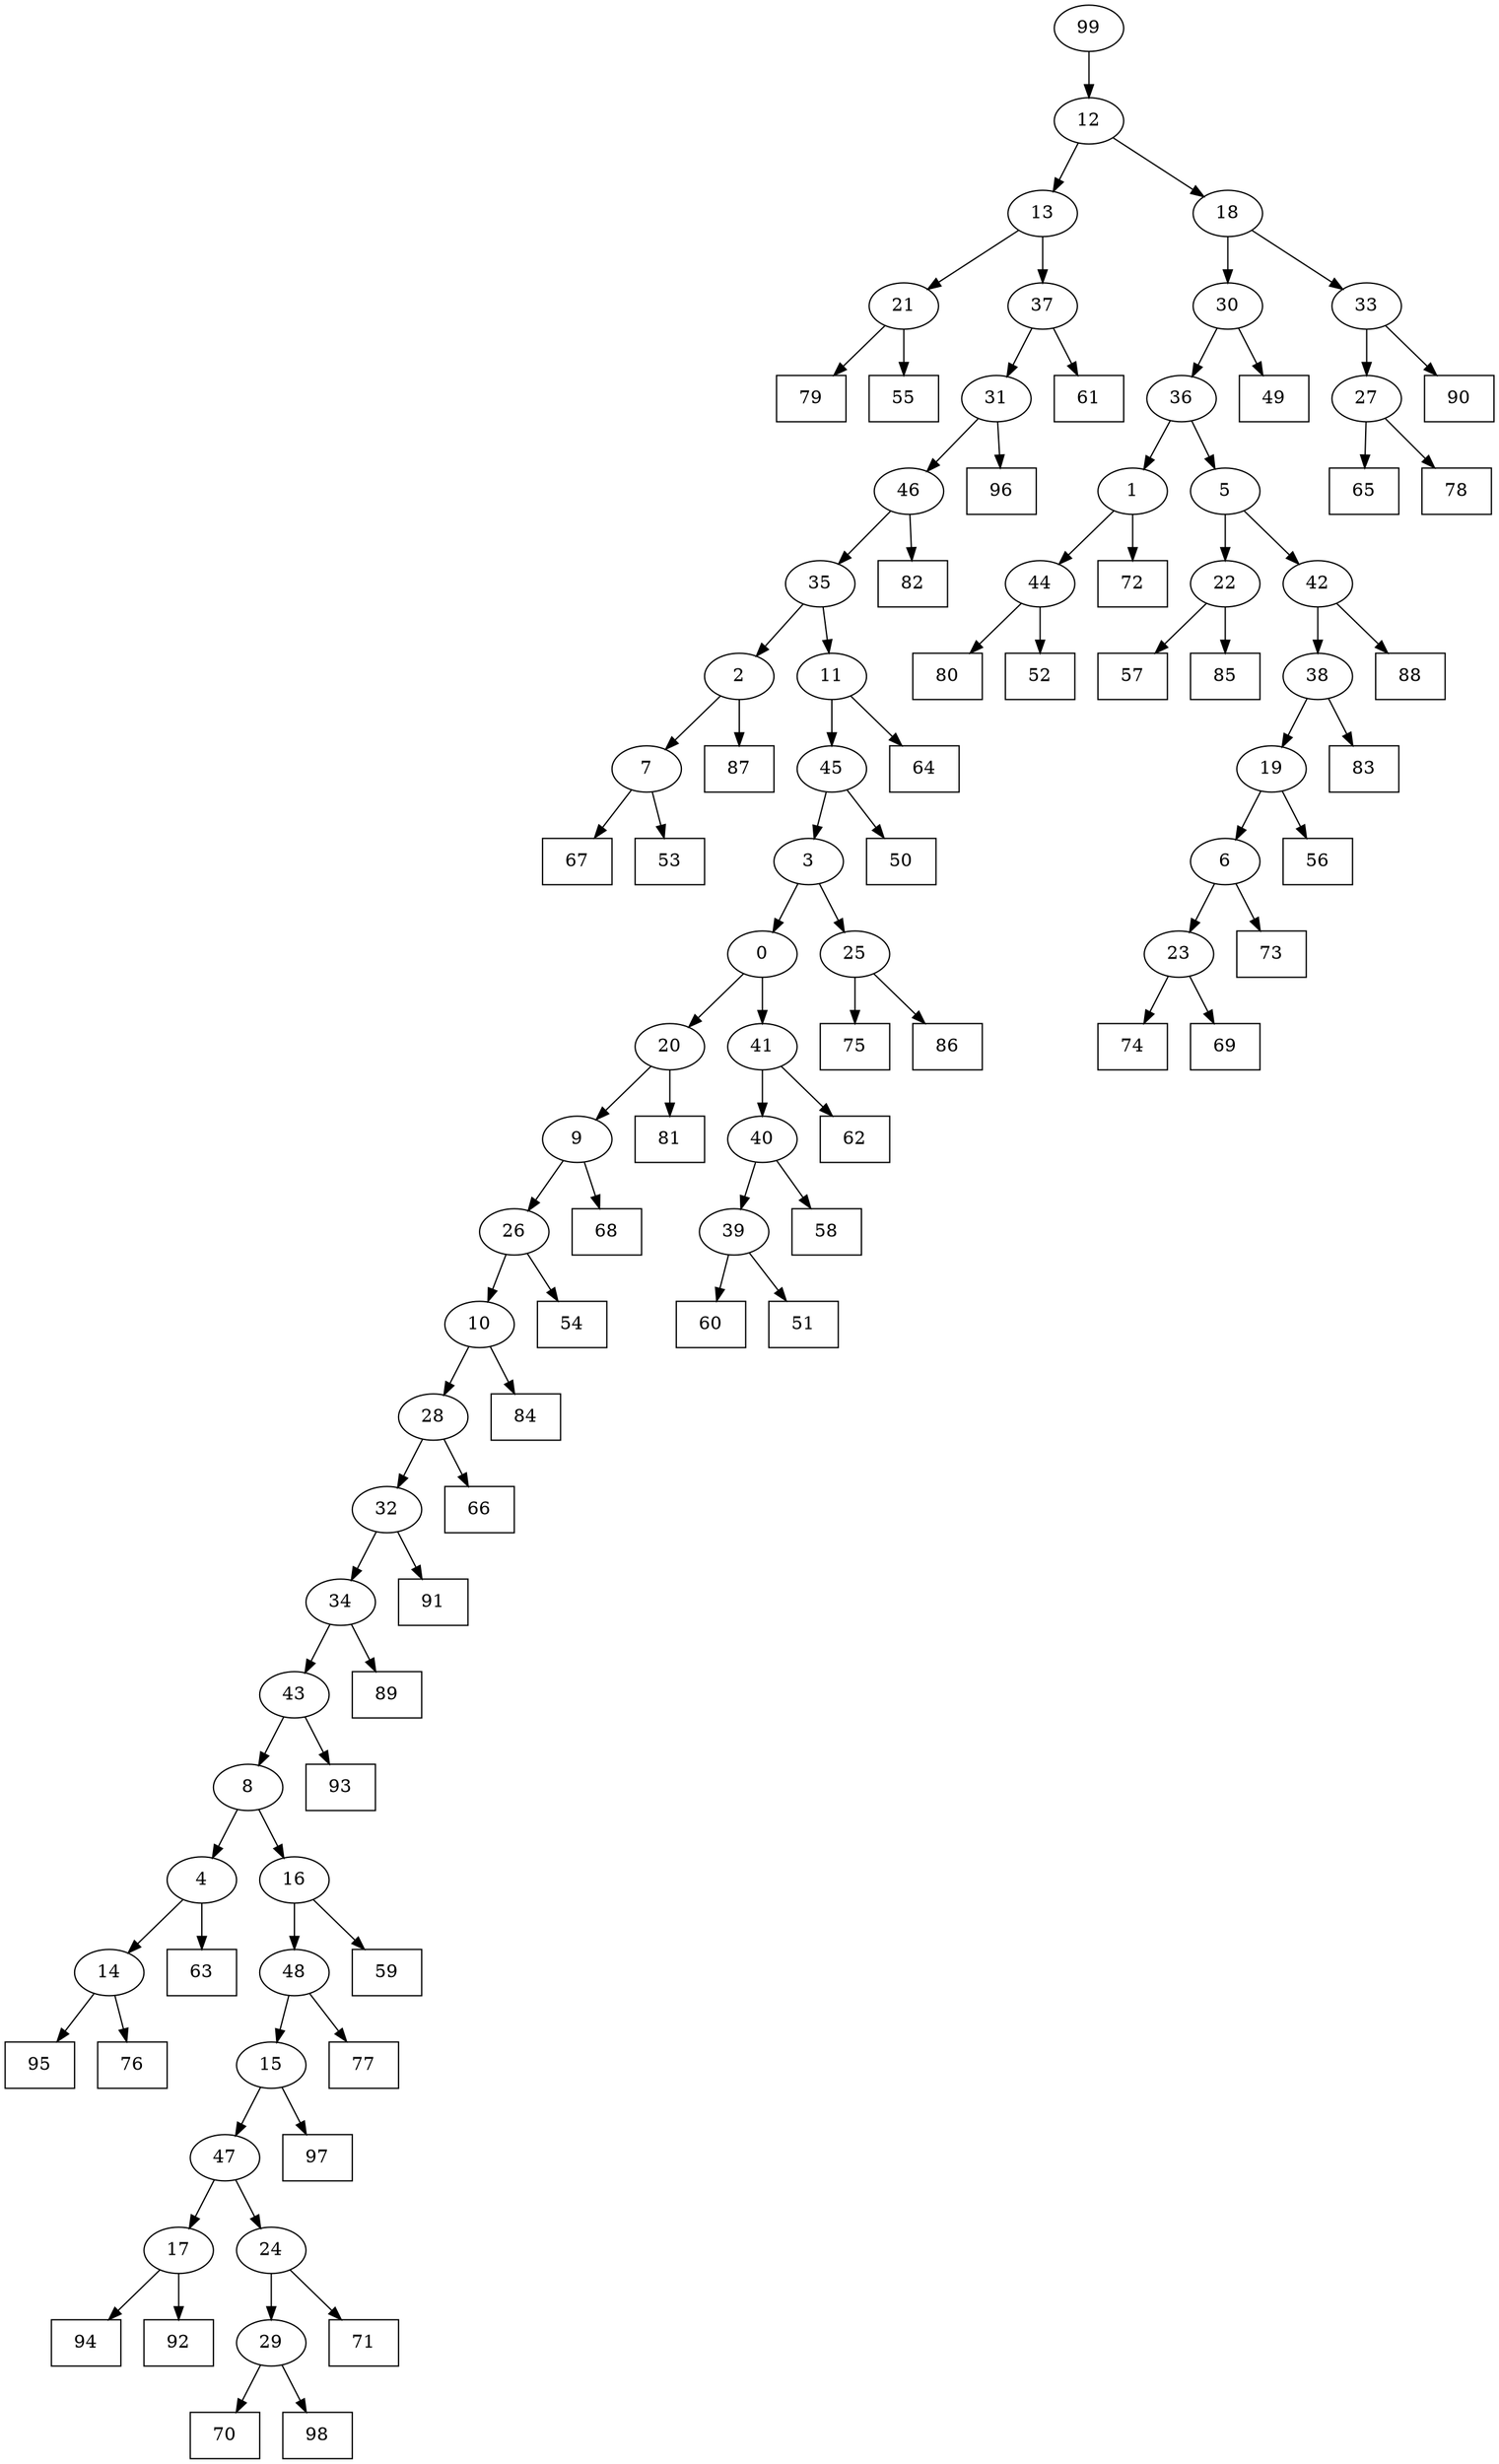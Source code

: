 digraph G {
0[label="0"];
1[label="1"];
2[label="2"];
3[label="3"];
4[label="4"];
5[label="5"];
6[label="6"];
7[label="7"];
8[label="8"];
9[label="9"];
10[label="10"];
11[label="11"];
12[label="12"];
13[label="13"];
14[label="14"];
15[label="15"];
16[label="16"];
17[label="17"];
18[label="18"];
19[label="19"];
20[label="20"];
21[label="21"];
22[label="22"];
23[label="23"];
24[label="24"];
25[label="25"];
26[label="26"];
27[label="27"];
28[label="28"];
29[label="29"];
30[label="30"];
31[label="31"];
32[label="32"];
33[label="33"];
34[label="34"];
35[label="35"];
36[label="36"];
37[label="37"];
38[label="38"];
39[label="39"];
40[label="40"];
41[label="41"];
42[label="42"];
43[label="43"];
44[label="44"];
45[label="45"];
46[label="46"];
47[label="47"];
48[label="48"];
49[shape=box,label="80"];
50[shape=box,label="91"];
51[shape=box,label="81"];
52[shape=box,label="70"];
53[shape=box,label="63"];
54[shape=box,label="98"];
55[shape=box,label="59"];
56[shape=box,label="50"];
57[shape=box,label="75"];
58[shape=box,label="95"];
59[shape=box,label="54"];
60[shape=box,label="60"];
61[shape=box,label="57"];
62[shape=box,label="79"];
63[shape=box,label="90"];
64[shape=box,label="67"];
65[shape=box,label="56"];
66[shape=box,label="97"];
67[shape=box,label="89"];
68[shape=box,label="77"];
69[shape=box,label="86"];
70[shape=box,label="72"];
71[shape=box,label="94"];
72[shape=box,label="55"];
73[shape=box,label="61"];
74[shape=box,label="51"];
75[shape=box,label="52"];
76[shape=box,label="65"];
77[shape=box,label="74"];
78[shape=box,label="83"];
79[shape=box,label="78"];
80[shape=box,label="84"];
81[shape=box,label="68"];
82[shape=box,label="93"];
83[shape=box,label="82"];
84[shape=box,label="73"];
85[shape=box,label="87"];
86[shape=box,label="64"];
87[shape=box,label="66"];
88[shape=box,label="96"];
89[shape=box,label="62"];
90[shape=box,label="85"];
91[shape=box,label="58"];
92[shape=box,label="49"];
93[shape=box,label="92"];
94[shape=box,label="53"];
95[shape=box,label="76"];
96[shape=box,label="71"];
97[shape=box,label="88"];
98[shape=box,label="69"];
99[label="99"];
7->64 ;
27->79 ;
19->65 ;
45->3 ;
36->1 ;
44->75 ;
14->58 ;
48->68 ;
16->55 ;
20->51 ;
46->83 ;
29->54 ;
30->92 ;
32->50 ;
29->52 ;
44->49 ;
21->62 ;
8->4 ;
4->53 ;
11->45 ;
45->56 ;
13->21 ;
38->19 ;
24->96 ;
21->72 ;
5->22 ;
22->61 ;
39->60 ;
17->93 ;
3->25 ;
25->69 ;
42->97 ;
7->94 ;
23->77 ;
33->27 ;
2->85 ;
17->71 ;
11->86 ;
1->44 ;
20->9 ;
6->84 ;
41->89 ;
38->78 ;
12->13 ;
10->80 ;
13->37 ;
37->73 ;
40->91 ;
35->2 ;
15->66 ;
25->57 ;
33->63 ;
9->26 ;
32->34 ;
22->90 ;
3->0 ;
0->20 ;
35->11 ;
31->46 ;
46->35 ;
26->10 ;
34->43 ;
43->82 ;
34->67 ;
5->42 ;
42->38 ;
8->16 ;
12->18 ;
18->33 ;
27->76 ;
28->87 ;
16->48 ;
48->15 ;
43->8 ;
47->24 ;
24->29 ;
99->12 ;
4->14 ;
14->95 ;
39->74 ;
40->39 ;
1->70 ;
23->98 ;
36->5 ;
37->31 ;
31->88 ;
2->7 ;
41->40 ;
26->59 ;
15->47 ;
47->17 ;
0->41 ;
18->30 ;
30->36 ;
10->28 ;
28->32 ;
9->81 ;
19->6 ;
6->23 ;
}
